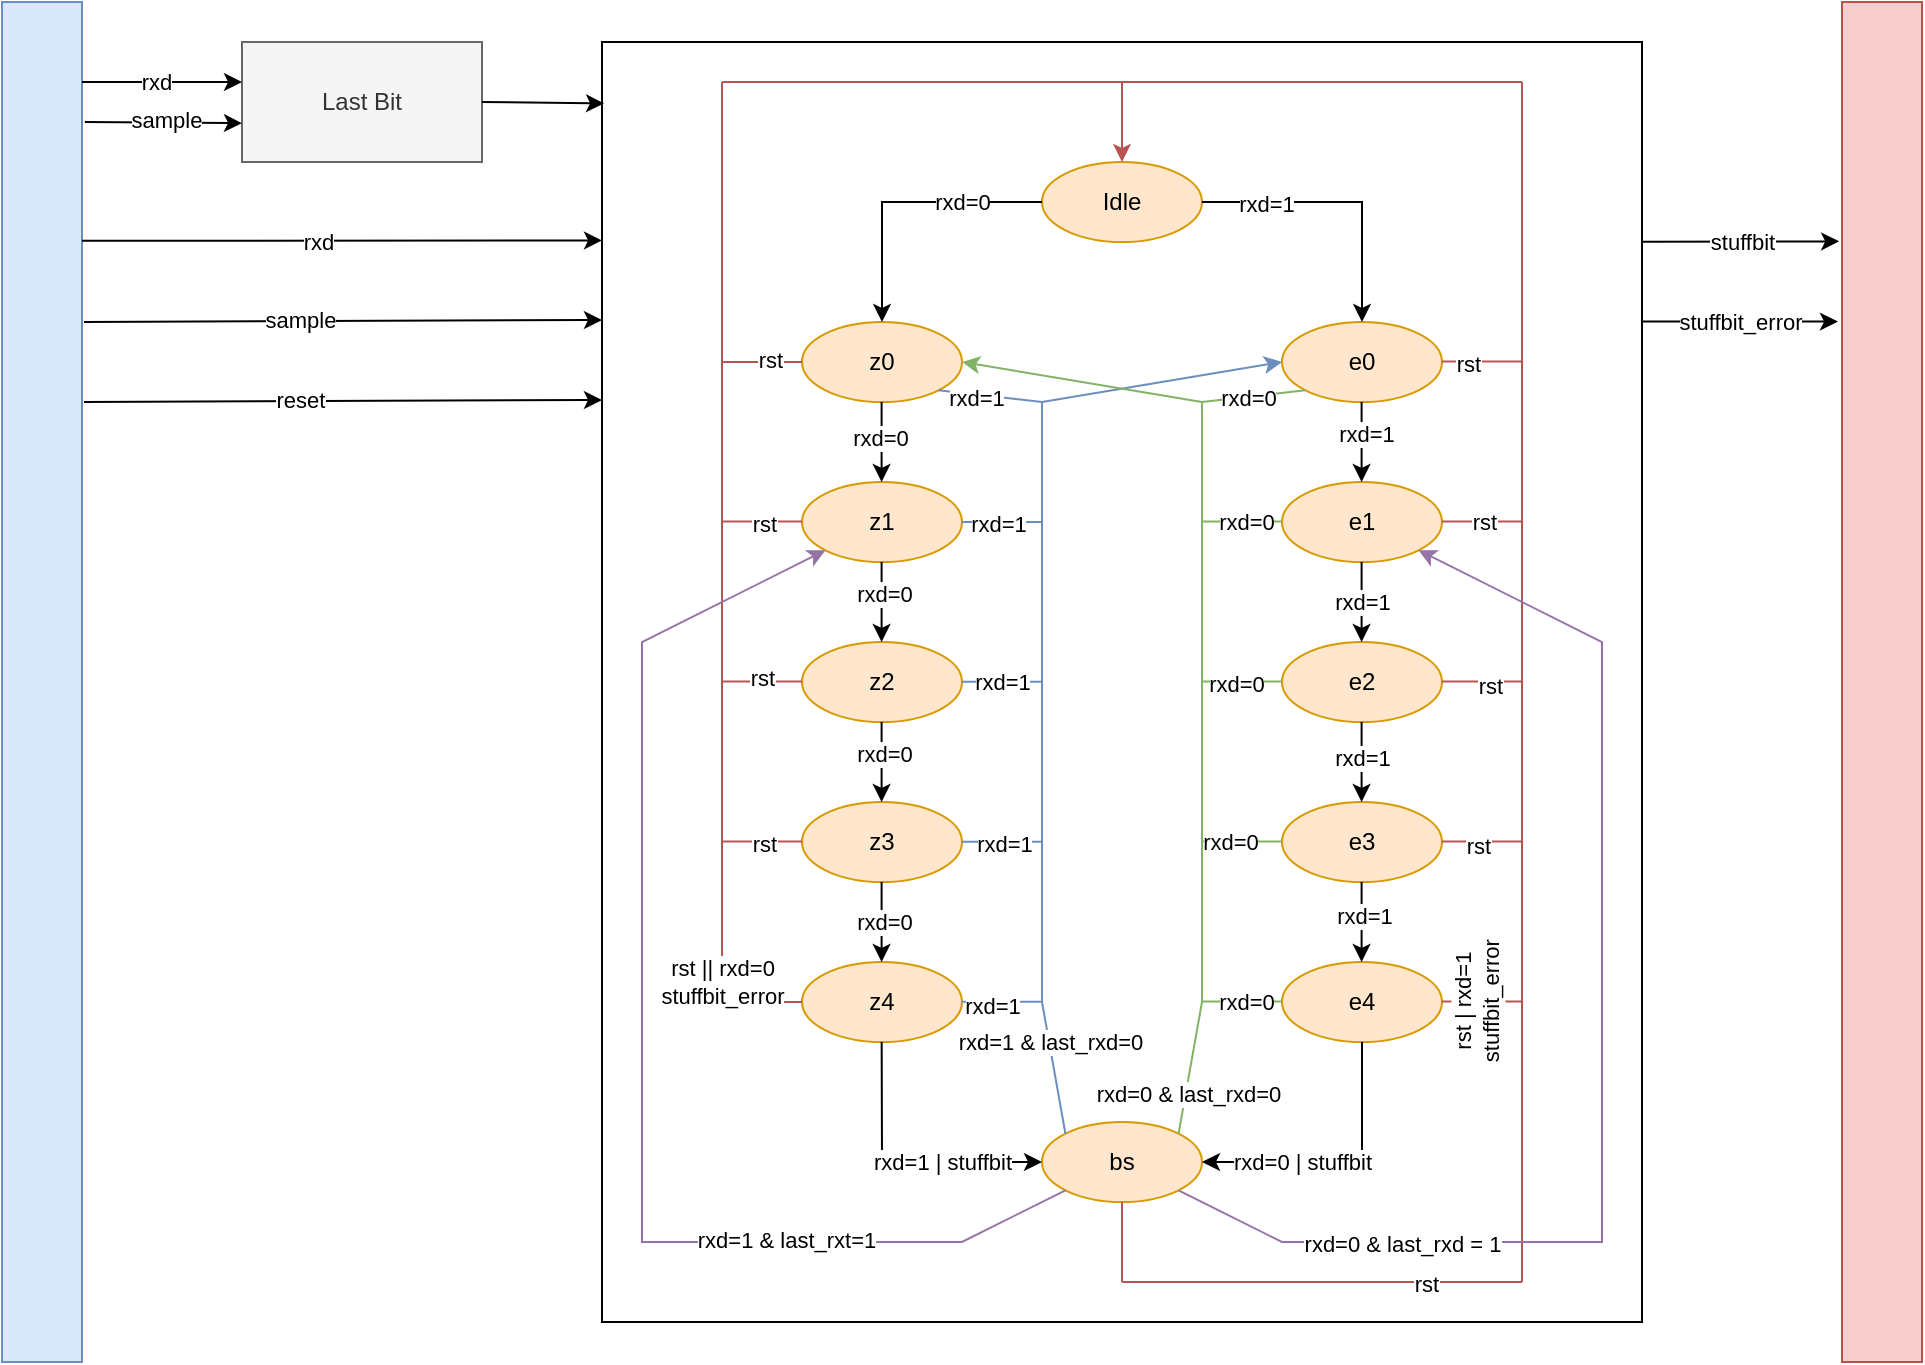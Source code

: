 <mxfile version="24.7.17">
  <diagram name="Seite-1" id="jhIarChRG7f88SDeRfli">
    <mxGraphModel dx="2022" dy="733" grid="1" gridSize="10" guides="1" tooltips="1" connect="1" arrows="1" fold="1" page="1" pageScale="1" pageWidth="827" pageHeight="1169" math="0" shadow="0">
      <root>
        <mxCell id="0" />
        <mxCell id="1" parent="0" />
        <mxCell id="7bdO0_Jatn6OFKNcG_lT-108" value="" style="rounded=0;whiteSpace=wrap;html=1;" vertex="1" parent="1">
          <mxGeometry x="100" y="340" width="520" height="640" as="geometry" />
        </mxCell>
        <mxCell id="7bdO0_Jatn6OFKNcG_lT-1" value="Idle" style="ellipse;whiteSpace=wrap;html=1;fillColor=#ffe6cc;strokeColor=#d79b00;" vertex="1" parent="1">
          <mxGeometry x="320" y="400" width="80" height="40" as="geometry" />
        </mxCell>
        <mxCell id="7bdO0_Jatn6OFKNcG_lT-2" value="z0" style="ellipse;whiteSpace=wrap;html=1;fillColor=#ffe6cc;strokeColor=#d79b00;" vertex="1" parent="1">
          <mxGeometry x="200" y="480" width="80" height="40" as="geometry" />
        </mxCell>
        <mxCell id="7bdO0_Jatn6OFKNcG_lT-3" value="z1" style="ellipse;whiteSpace=wrap;html=1;fillColor=#ffe6cc;strokeColor=#d79b00;" vertex="1" parent="1">
          <mxGeometry x="200" y="560" width="80" height="40" as="geometry" />
        </mxCell>
        <mxCell id="7bdO0_Jatn6OFKNcG_lT-4" value="z2" style="ellipse;whiteSpace=wrap;html=1;fillColor=#ffe6cc;strokeColor=#d79b00;" vertex="1" parent="1">
          <mxGeometry x="200" y="640" width="80" height="40" as="geometry" />
        </mxCell>
        <mxCell id="7bdO0_Jatn6OFKNcG_lT-5" value="z3" style="ellipse;whiteSpace=wrap;html=1;fillColor=#ffe6cc;strokeColor=#d79b00;" vertex="1" parent="1">
          <mxGeometry x="200" y="720" width="80" height="40" as="geometry" />
        </mxCell>
        <mxCell id="7bdO0_Jatn6OFKNcG_lT-6" value="z4" style="ellipse;whiteSpace=wrap;html=1;fillColor=#ffe6cc;strokeColor=#d79b00;" vertex="1" parent="1">
          <mxGeometry x="200" y="800" width="80" height="40" as="geometry" />
        </mxCell>
        <mxCell id="7bdO0_Jatn6OFKNcG_lT-7" value="e0" style="ellipse;whiteSpace=wrap;html=1;fillColor=#ffe6cc;strokeColor=#d79b00;" vertex="1" parent="1">
          <mxGeometry x="440" y="480" width="80" height="40" as="geometry" />
        </mxCell>
        <mxCell id="7bdO0_Jatn6OFKNcG_lT-8" value="e1" style="ellipse;whiteSpace=wrap;html=1;fillColor=#ffe6cc;strokeColor=#d79b00;" vertex="1" parent="1">
          <mxGeometry x="440" y="560" width="80" height="40" as="geometry" />
        </mxCell>
        <mxCell id="7bdO0_Jatn6OFKNcG_lT-9" value="e2" style="ellipse;whiteSpace=wrap;html=1;fillColor=#ffe6cc;strokeColor=#d79b00;" vertex="1" parent="1">
          <mxGeometry x="440" y="640" width="80" height="40" as="geometry" />
        </mxCell>
        <mxCell id="7bdO0_Jatn6OFKNcG_lT-10" value="e3" style="ellipse;whiteSpace=wrap;html=1;fillColor=#ffe6cc;strokeColor=#d79b00;" vertex="1" parent="1">
          <mxGeometry x="440" y="720" width="80" height="40" as="geometry" />
        </mxCell>
        <mxCell id="7bdO0_Jatn6OFKNcG_lT-11" value="e4" style="ellipse;whiteSpace=wrap;html=1;fillColor=#ffe6cc;strokeColor=#d79b00;" vertex="1" parent="1">
          <mxGeometry x="440" y="800" width="80" height="40" as="geometry" />
        </mxCell>
        <mxCell id="7bdO0_Jatn6OFKNcG_lT-12" value="bs" style="ellipse;whiteSpace=wrap;html=1;fillColor=#ffe6cc;strokeColor=#d79b00;" vertex="1" parent="1">
          <mxGeometry x="320" y="880" width="80" height="40" as="geometry" />
        </mxCell>
        <mxCell id="7bdO0_Jatn6OFKNcG_lT-13" value="" style="endArrow=classic;html=1;rounded=0;exitX=0;exitY=0.5;exitDx=0;exitDy=0;entryX=0.5;entryY=0;entryDx=0;entryDy=0;" edge="1" parent="1" source="7bdO0_Jatn6OFKNcG_lT-1" target="7bdO0_Jatn6OFKNcG_lT-2">
          <mxGeometry width="50" height="50" relative="1" as="geometry">
            <mxPoint x="240" y="410" as="sourcePoint" />
            <mxPoint x="290" y="360" as="targetPoint" />
            <Array as="points">
              <mxPoint x="240" y="420" />
            </Array>
          </mxGeometry>
        </mxCell>
        <mxCell id="7bdO0_Jatn6OFKNcG_lT-63" value="rxd=0" style="edgeLabel;html=1;align=center;verticalAlign=middle;resizable=0;points=[];" vertex="1" connectable="0" parent="7bdO0_Jatn6OFKNcG_lT-13">
          <mxGeometry x="-0.138" y="2" relative="1" as="geometry">
            <mxPoint x="20" y="-2" as="offset" />
          </mxGeometry>
        </mxCell>
        <mxCell id="7bdO0_Jatn6OFKNcG_lT-14" value="" style="endArrow=classic;html=1;rounded=0;exitX=1;exitY=0.5;exitDx=0;exitDy=0;entryX=0.5;entryY=0;entryDx=0;entryDy=0;" edge="1" parent="1" source="7bdO0_Jatn6OFKNcG_lT-1" target="7bdO0_Jatn6OFKNcG_lT-7">
          <mxGeometry width="50" height="50" relative="1" as="geometry">
            <mxPoint x="430" y="420" as="sourcePoint" />
            <mxPoint x="480" y="370" as="targetPoint" />
            <Array as="points">
              <mxPoint x="480" y="420" />
            </Array>
          </mxGeometry>
        </mxCell>
        <mxCell id="7bdO0_Jatn6OFKNcG_lT-75" value="rxd=1" style="edgeLabel;html=1;align=center;verticalAlign=middle;resizable=0;points=[];" vertex="1" connectable="0" parent="7bdO0_Jatn6OFKNcG_lT-14">
          <mxGeometry x="-0.546" y="-1" relative="1" as="geometry">
            <mxPoint as="offset" />
          </mxGeometry>
        </mxCell>
        <mxCell id="7bdO0_Jatn6OFKNcG_lT-15" value="" style="endArrow=classic;html=1;rounded=0;" edge="1" parent="1">
          <mxGeometry width="50" height="50" relative="1" as="geometry">
            <mxPoint x="239.8" y="520" as="sourcePoint" />
            <mxPoint x="239.8" y="560" as="targetPoint" />
          </mxGeometry>
        </mxCell>
        <mxCell id="7bdO0_Jatn6OFKNcG_lT-64" value="rxd=0" style="edgeLabel;html=1;align=center;verticalAlign=middle;resizable=0;points=[];" vertex="1" connectable="0" parent="7bdO0_Jatn6OFKNcG_lT-15">
          <mxGeometry x="-0.133" y="-1" relative="1" as="geometry">
            <mxPoint as="offset" />
          </mxGeometry>
        </mxCell>
        <mxCell id="7bdO0_Jatn6OFKNcG_lT-16" value="" style="endArrow=classic;html=1;rounded=0;" edge="1" parent="1">
          <mxGeometry width="50" height="50" relative="1" as="geometry">
            <mxPoint x="239.8" y="600" as="sourcePoint" />
            <mxPoint x="239.8" y="640" as="targetPoint" />
          </mxGeometry>
        </mxCell>
        <mxCell id="7bdO0_Jatn6OFKNcG_lT-65" value="rxd=0" style="edgeLabel;html=1;align=center;verticalAlign=middle;resizable=0;points=[];" vertex="1" connectable="0" parent="7bdO0_Jatn6OFKNcG_lT-16">
          <mxGeometry x="-0.2" y="1" relative="1" as="geometry">
            <mxPoint as="offset" />
          </mxGeometry>
        </mxCell>
        <mxCell id="7bdO0_Jatn6OFKNcG_lT-17" value="" style="endArrow=classic;html=1;rounded=0;" edge="1" parent="1">
          <mxGeometry width="50" height="50" relative="1" as="geometry">
            <mxPoint x="239.8" y="680" as="sourcePoint" />
            <mxPoint x="239.8" y="720" as="targetPoint" />
          </mxGeometry>
        </mxCell>
        <mxCell id="7bdO0_Jatn6OFKNcG_lT-66" value="rxd=0" style="edgeLabel;html=1;align=center;verticalAlign=middle;resizable=0;points=[];" vertex="1" connectable="0" parent="7bdO0_Jatn6OFKNcG_lT-17">
          <mxGeometry x="-0.217" y="1" relative="1" as="geometry">
            <mxPoint as="offset" />
          </mxGeometry>
        </mxCell>
        <mxCell id="7bdO0_Jatn6OFKNcG_lT-18" value="" style="endArrow=classic;html=1;rounded=0;" edge="1" parent="1">
          <mxGeometry width="50" height="50" relative="1" as="geometry">
            <mxPoint x="239.8" y="760" as="sourcePoint" />
            <mxPoint x="239.8" y="800" as="targetPoint" />
          </mxGeometry>
        </mxCell>
        <mxCell id="7bdO0_Jatn6OFKNcG_lT-67" value="rxd=0" style="edgeLabel;html=1;align=center;verticalAlign=middle;resizable=0;points=[];" vertex="1" connectable="0" parent="7bdO0_Jatn6OFKNcG_lT-18">
          <mxGeometry x="-0.033" y="1" relative="1" as="geometry">
            <mxPoint as="offset" />
          </mxGeometry>
        </mxCell>
        <mxCell id="7bdO0_Jatn6OFKNcG_lT-19" value="" style="endArrow=classic;html=1;rounded=0;" edge="1" parent="1">
          <mxGeometry width="50" height="50" relative="1" as="geometry">
            <mxPoint x="479.8" y="520" as="sourcePoint" />
            <mxPoint x="479.8" y="560" as="targetPoint" />
          </mxGeometry>
        </mxCell>
        <mxCell id="7bdO0_Jatn6OFKNcG_lT-74" value="rxd=1" style="edgeLabel;html=1;align=center;verticalAlign=middle;resizable=0;points=[];" vertex="1" connectable="0" parent="7bdO0_Jatn6OFKNcG_lT-19">
          <mxGeometry x="-0.188" y="2" relative="1" as="geometry">
            <mxPoint as="offset" />
          </mxGeometry>
        </mxCell>
        <mxCell id="7bdO0_Jatn6OFKNcG_lT-20" value="" style="endArrow=classic;html=1;rounded=0;" edge="1" parent="1">
          <mxGeometry width="50" height="50" relative="1" as="geometry">
            <mxPoint x="479.8" y="600" as="sourcePoint" />
            <mxPoint x="479.8" y="640" as="targetPoint" />
          </mxGeometry>
        </mxCell>
        <mxCell id="7bdO0_Jatn6OFKNcG_lT-76" value="rxd=1" style="edgeLabel;html=1;align=center;verticalAlign=middle;resizable=0;points=[];" vertex="1" connectable="0" parent="7bdO0_Jatn6OFKNcG_lT-20">
          <mxGeometry x="0.05" y="1" relative="1" as="geometry">
            <mxPoint x="-1" y="-1" as="offset" />
          </mxGeometry>
        </mxCell>
        <mxCell id="7bdO0_Jatn6OFKNcG_lT-21" value="" style="endArrow=classic;html=1;rounded=0;" edge="1" parent="1">
          <mxGeometry width="50" height="50" relative="1" as="geometry">
            <mxPoint x="479.8" y="680" as="sourcePoint" />
            <mxPoint x="479.8" y="720" as="targetPoint" />
          </mxGeometry>
        </mxCell>
        <mxCell id="7bdO0_Jatn6OFKNcG_lT-77" value="rxd=1" style="edgeLabel;html=1;align=center;verticalAlign=middle;resizable=0;points=[];" vertex="1" connectable="0" parent="7bdO0_Jatn6OFKNcG_lT-21">
          <mxGeometry x="-0.093" relative="1" as="geometry">
            <mxPoint as="offset" />
          </mxGeometry>
        </mxCell>
        <mxCell id="7bdO0_Jatn6OFKNcG_lT-22" value="" style="endArrow=classic;html=1;rounded=0;" edge="1" parent="1">
          <mxGeometry width="50" height="50" relative="1" as="geometry">
            <mxPoint x="479.8" y="760" as="sourcePoint" />
            <mxPoint x="479.8" y="800" as="targetPoint" />
          </mxGeometry>
        </mxCell>
        <mxCell id="7bdO0_Jatn6OFKNcG_lT-78" value="rxd=1" style="edgeLabel;html=1;align=center;verticalAlign=middle;resizable=0;points=[];" vertex="1" connectable="0" parent="7bdO0_Jatn6OFKNcG_lT-22">
          <mxGeometry x="-0.141" y="1" relative="1" as="geometry">
            <mxPoint as="offset" />
          </mxGeometry>
        </mxCell>
        <mxCell id="7bdO0_Jatn6OFKNcG_lT-24" value="" style="endArrow=classic;html=1;rounded=0;entryX=0;entryY=0.5;entryDx=0;entryDy=0;fillColor=#dae8fc;strokeColor=#6c8ebf;" edge="1" parent="1" target="7bdO0_Jatn6OFKNcG_lT-7">
          <mxGeometry width="50" height="50" relative="1" as="geometry">
            <mxPoint x="320" y="520" as="sourcePoint" />
            <mxPoint x="400" y="510" as="targetPoint" />
          </mxGeometry>
        </mxCell>
        <mxCell id="7bdO0_Jatn6OFKNcG_lT-25" value="" style="endArrow=none;html=1;rounded=0;entryX=1;entryY=1;entryDx=0;entryDy=0;fillColor=#dae8fc;strokeColor=#6c8ebf;" edge="1" parent="1" target="7bdO0_Jatn6OFKNcG_lT-2">
          <mxGeometry width="50" height="50" relative="1" as="geometry">
            <mxPoint x="320" y="520" as="sourcePoint" />
            <mxPoint x="410" y="510" as="targetPoint" />
          </mxGeometry>
        </mxCell>
        <mxCell id="7bdO0_Jatn6OFKNcG_lT-81" value="rxd=1" style="edgeLabel;html=1;align=center;verticalAlign=middle;resizable=0;points=[];" vertex="1" connectable="0" parent="7bdO0_Jatn6OFKNcG_lT-25">
          <mxGeometry x="0.284" y="2" relative="1" as="geometry">
            <mxPoint as="offset" />
          </mxGeometry>
        </mxCell>
        <mxCell id="7bdO0_Jatn6OFKNcG_lT-26" value="" style="endArrow=none;html=1;rounded=0;fillColor=#dae8fc;strokeColor=#6c8ebf;" edge="1" parent="1">
          <mxGeometry width="50" height="50" relative="1" as="geometry">
            <mxPoint x="320" y="820" as="sourcePoint" />
            <mxPoint x="320" y="520" as="targetPoint" />
          </mxGeometry>
        </mxCell>
        <mxCell id="7bdO0_Jatn6OFKNcG_lT-28" value="" style="endArrow=none;html=1;rounded=0;exitX=1;exitY=0.5;exitDx=0;exitDy=0;fillColor=#dae8fc;strokeColor=#6c8ebf;" edge="1" parent="1" source="7bdO0_Jatn6OFKNcG_lT-3">
          <mxGeometry width="50" height="50" relative="1" as="geometry">
            <mxPoint x="310" y="600" as="sourcePoint" />
            <mxPoint x="320" y="580" as="targetPoint" />
          </mxGeometry>
        </mxCell>
        <mxCell id="7bdO0_Jatn6OFKNcG_lT-82" value="rxd=1" style="edgeLabel;html=1;align=center;verticalAlign=middle;resizable=0;points=[];" vertex="1" connectable="0" parent="7bdO0_Jatn6OFKNcG_lT-28">
          <mxGeometry x="-0.102" y="-1" relative="1" as="geometry">
            <mxPoint as="offset" />
          </mxGeometry>
        </mxCell>
        <mxCell id="7bdO0_Jatn6OFKNcG_lT-29" value="" style="endArrow=none;html=1;rounded=0;exitX=1;exitY=0.5;exitDx=0;exitDy=0;fillColor=#dae8fc;strokeColor=#6c8ebf;" edge="1" parent="1">
          <mxGeometry width="50" height="50" relative="1" as="geometry">
            <mxPoint x="280" y="659.83" as="sourcePoint" />
            <mxPoint x="320" y="659.83" as="targetPoint" />
          </mxGeometry>
        </mxCell>
        <mxCell id="7bdO0_Jatn6OFKNcG_lT-83" value="rxd=1" style="edgeLabel;html=1;align=center;verticalAlign=middle;resizable=0;points=[];" vertex="1" connectable="0" parent="7bdO0_Jatn6OFKNcG_lT-29">
          <mxGeometry x="-0.341" relative="1" as="geometry">
            <mxPoint x="7" as="offset" />
          </mxGeometry>
        </mxCell>
        <mxCell id="7bdO0_Jatn6OFKNcG_lT-30" value="" style="endArrow=none;html=1;rounded=0;exitX=1;exitY=0.5;exitDx=0;exitDy=0;fillColor=#dae8fc;strokeColor=#6c8ebf;" edge="1" parent="1">
          <mxGeometry width="50" height="50" relative="1" as="geometry">
            <mxPoint x="280" y="739.83" as="sourcePoint" />
            <mxPoint x="320" y="739.83" as="targetPoint" />
          </mxGeometry>
        </mxCell>
        <mxCell id="7bdO0_Jatn6OFKNcG_lT-84" value="rxd=1" style="edgeLabel;html=1;align=center;verticalAlign=middle;resizable=0;points=[];" vertex="1" connectable="0" parent="7bdO0_Jatn6OFKNcG_lT-30">
          <mxGeometry x="0.041" y="-1" relative="1" as="geometry">
            <mxPoint as="offset" />
          </mxGeometry>
        </mxCell>
        <mxCell id="7bdO0_Jatn6OFKNcG_lT-31" value="" style="endArrow=none;html=1;rounded=0;exitX=1;exitY=0.5;exitDx=0;exitDy=0;fillColor=#dae8fc;strokeColor=#6c8ebf;" edge="1" parent="1">
          <mxGeometry width="50" height="50" relative="1" as="geometry">
            <mxPoint x="280" y="819.83" as="sourcePoint" />
            <mxPoint x="320" y="819.83" as="targetPoint" />
          </mxGeometry>
        </mxCell>
        <mxCell id="7bdO0_Jatn6OFKNcG_lT-85" value="rxd=1" style="edgeLabel;html=1;align=center;verticalAlign=middle;resizable=0;points=[];" vertex="1" connectable="0" parent="7bdO0_Jatn6OFKNcG_lT-31">
          <mxGeometry x="-0.245" y="-2" relative="1" as="geometry">
            <mxPoint as="offset" />
          </mxGeometry>
        </mxCell>
        <mxCell id="7bdO0_Jatn6OFKNcG_lT-32" value="" style="endArrow=classic;html=1;rounded=0;entryX=0;entryY=0.5;entryDx=0;entryDy=0;" edge="1" parent="1" target="7bdO0_Jatn6OFKNcG_lT-12">
          <mxGeometry width="50" height="50" relative="1" as="geometry">
            <mxPoint x="239.83" y="840" as="sourcePoint" />
            <mxPoint x="239.83" y="880" as="targetPoint" />
            <Array as="points">
              <mxPoint x="240" y="900" />
            </Array>
          </mxGeometry>
        </mxCell>
        <mxCell id="7bdO0_Jatn6OFKNcG_lT-68" value="rxd=1 | stuffbit" style="edgeLabel;html=1;align=center;verticalAlign=middle;resizable=0;points=[];" vertex="1" connectable="0" parent="7bdO0_Jatn6OFKNcG_lT-32">
          <mxGeometry x="-0.166" y="1" relative="1" as="geometry">
            <mxPoint x="29" y="1" as="offset" />
          </mxGeometry>
        </mxCell>
        <mxCell id="7bdO0_Jatn6OFKNcG_lT-33" value="" style="endArrow=none;html=1;rounded=0;fillColor=#d5e8d4;strokeColor=#82b366;" edge="1" parent="1">
          <mxGeometry width="50" height="50" relative="1" as="geometry">
            <mxPoint x="400" y="820" as="sourcePoint" />
            <mxPoint x="400" y="520" as="targetPoint" />
          </mxGeometry>
        </mxCell>
        <mxCell id="7bdO0_Jatn6OFKNcG_lT-34" value="" style="endArrow=none;html=1;rounded=0;entryX=1;entryY=0.5;entryDx=0;entryDy=0;exitX=0;exitY=1;exitDx=0;exitDy=0;fillColor=#d5e8d4;strokeColor=#82b366;" edge="1" parent="1" source="7bdO0_Jatn6OFKNcG_lT-7">
          <mxGeometry width="50" height="50" relative="1" as="geometry">
            <mxPoint x="440" y="540" as="sourcePoint" />
            <mxPoint x="400" y="520" as="targetPoint" />
          </mxGeometry>
        </mxCell>
        <mxCell id="7bdO0_Jatn6OFKNcG_lT-92" value="rxd=0" style="edgeLabel;html=1;align=center;verticalAlign=middle;resizable=0;points=[];" vertex="1" connectable="0" parent="7bdO0_Jatn6OFKNcG_lT-34">
          <mxGeometry x="0.118" relative="1" as="geometry">
            <mxPoint as="offset" />
          </mxGeometry>
        </mxCell>
        <mxCell id="7bdO0_Jatn6OFKNcG_lT-35" value="" style="endArrow=classic;html=1;rounded=0;entryX=1;entryY=0.5;entryDx=0;entryDy=0;fillColor=#d5e8d4;strokeColor=#82b366;" edge="1" parent="1" target="7bdO0_Jatn6OFKNcG_lT-2">
          <mxGeometry width="50" height="50" relative="1" as="geometry">
            <mxPoint x="400" y="520" as="sourcePoint" />
            <mxPoint x="520" y="500" as="targetPoint" />
          </mxGeometry>
        </mxCell>
        <mxCell id="7bdO0_Jatn6OFKNcG_lT-36" value="" style="endArrow=none;html=1;rounded=0;exitX=1;exitY=0.5;exitDx=0;exitDy=0;fillColor=#d5e8d4;strokeColor=#82b366;" edge="1" parent="1">
          <mxGeometry width="50" height="50" relative="1" as="geometry">
            <mxPoint x="400" y="579.8" as="sourcePoint" />
            <mxPoint x="440" y="579.8" as="targetPoint" />
          </mxGeometry>
        </mxCell>
        <mxCell id="7bdO0_Jatn6OFKNcG_lT-91" value="rxd=0" style="edgeLabel;html=1;align=center;verticalAlign=middle;resizable=0;points=[];" vertex="1" connectable="0" parent="7bdO0_Jatn6OFKNcG_lT-36">
          <mxGeometry x="0.086" relative="1" as="geometry">
            <mxPoint as="offset" />
          </mxGeometry>
        </mxCell>
        <mxCell id="7bdO0_Jatn6OFKNcG_lT-37" value="" style="endArrow=none;html=1;rounded=0;exitX=1;exitY=0.5;exitDx=0;exitDy=0;fillColor=#d5e8d4;strokeColor=#82b366;" edge="1" parent="1">
          <mxGeometry width="50" height="50" relative="1" as="geometry">
            <mxPoint x="400" y="659.8" as="sourcePoint" />
            <mxPoint x="440" y="659.8" as="targetPoint" />
          </mxGeometry>
        </mxCell>
        <mxCell id="7bdO0_Jatn6OFKNcG_lT-90" value="rxd=0" style="edgeLabel;html=1;align=center;verticalAlign=middle;resizable=0;points=[];" vertex="1" connectable="0" parent="7bdO0_Jatn6OFKNcG_lT-37">
          <mxGeometry x="-0.164" y="-1" relative="1" as="geometry">
            <mxPoint as="offset" />
          </mxGeometry>
        </mxCell>
        <mxCell id="7bdO0_Jatn6OFKNcG_lT-38" value="" style="endArrow=none;html=1;rounded=0;exitX=1;exitY=0.5;exitDx=0;exitDy=0;fillColor=#d5e8d4;strokeColor=#82b366;" edge="1" parent="1">
          <mxGeometry width="50" height="50" relative="1" as="geometry">
            <mxPoint x="400" y="739.8" as="sourcePoint" />
            <mxPoint x="440" y="739.8" as="targetPoint" />
          </mxGeometry>
        </mxCell>
        <mxCell id="7bdO0_Jatn6OFKNcG_lT-89" value="rxd=0" style="edgeLabel;html=1;align=center;verticalAlign=middle;resizable=0;points=[];" vertex="1" connectable="0" parent="7bdO0_Jatn6OFKNcG_lT-38">
          <mxGeometry x="0.274" y="-2" relative="1" as="geometry">
            <mxPoint x="-12" y="-2" as="offset" />
          </mxGeometry>
        </mxCell>
        <mxCell id="7bdO0_Jatn6OFKNcG_lT-39" value="" style="endArrow=none;html=1;rounded=0;exitX=1;exitY=0.5;exitDx=0;exitDy=0;fillColor=#d5e8d4;strokeColor=#82b366;" edge="1" parent="1">
          <mxGeometry width="50" height="50" relative="1" as="geometry">
            <mxPoint x="400" y="819.8" as="sourcePoint" />
            <mxPoint x="440" y="819.8" as="targetPoint" />
          </mxGeometry>
        </mxCell>
        <mxCell id="7bdO0_Jatn6OFKNcG_lT-88" value="rxd=0" style="edgeLabel;html=1;align=center;verticalAlign=middle;resizable=0;points=[];" vertex="1" connectable="0" parent="7bdO0_Jatn6OFKNcG_lT-39">
          <mxGeometry x="0.112" relative="1" as="geometry">
            <mxPoint as="offset" />
          </mxGeometry>
        </mxCell>
        <mxCell id="7bdO0_Jatn6OFKNcG_lT-40" value="" style="endArrow=classic;html=1;rounded=0;entryX=1;entryY=0.5;entryDx=0;entryDy=0;" edge="1" parent="1" target="7bdO0_Jatn6OFKNcG_lT-12">
          <mxGeometry width="50" height="50" relative="1" as="geometry">
            <mxPoint x="480" y="840" as="sourcePoint" />
            <mxPoint x="530" y="790" as="targetPoint" />
            <Array as="points">
              <mxPoint x="480" y="900" />
            </Array>
          </mxGeometry>
        </mxCell>
        <mxCell id="7bdO0_Jatn6OFKNcG_lT-79" value="rxd=0 | stuffbit" style="edgeLabel;html=1;align=center;verticalAlign=middle;resizable=0;points=[];" vertex="1" connectable="0" parent="7bdO0_Jatn6OFKNcG_lT-40">
          <mxGeometry x="-0.134" relative="1" as="geometry">
            <mxPoint x="-30" as="offset" />
          </mxGeometry>
        </mxCell>
        <mxCell id="7bdO0_Jatn6OFKNcG_lT-41" value="" style="endArrow=none;html=1;rounded=0;exitX=0;exitY=0;exitDx=0;exitDy=0;fillColor=#dae8fc;strokeColor=#6c8ebf;" edge="1" parent="1" source="7bdO0_Jatn6OFKNcG_lT-12">
          <mxGeometry width="50" height="50" relative="1" as="geometry">
            <mxPoint x="335" y="860" as="sourcePoint" />
            <mxPoint x="320" y="820" as="targetPoint" />
          </mxGeometry>
        </mxCell>
        <mxCell id="7bdO0_Jatn6OFKNcG_lT-86" value="rxd=1 &amp;amp; last_rxd=0" style="edgeLabel;html=1;align=center;verticalAlign=middle;resizable=0;points=[];" vertex="1" connectable="0" parent="7bdO0_Jatn6OFKNcG_lT-41">
          <mxGeometry x="0.152" y="1" relative="1" as="geometry">
            <mxPoint y="-8" as="offset" />
          </mxGeometry>
        </mxCell>
        <mxCell id="7bdO0_Jatn6OFKNcG_lT-42" value="" style="endArrow=none;html=1;rounded=0;exitX=1;exitY=0;exitDx=0;exitDy=0;fillColor=#d5e8d4;strokeColor=#82b366;" edge="1" parent="1" source="7bdO0_Jatn6OFKNcG_lT-12">
          <mxGeometry width="50" height="50" relative="1" as="geometry">
            <mxPoint x="350" y="870" as="sourcePoint" />
            <mxPoint x="400" y="820" as="targetPoint" />
          </mxGeometry>
        </mxCell>
        <mxCell id="7bdO0_Jatn6OFKNcG_lT-87" value="rxd=0 &amp;amp; last_rxd=0" style="edgeLabel;html=1;align=center;verticalAlign=middle;resizable=0;points=[];" vertex="1" connectable="0" parent="7bdO0_Jatn6OFKNcG_lT-42">
          <mxGeometry x="-0.371" y="-1" relative="1" as="geometry">
            <mxPoint as="offset" />
          </mxGeometry>
        </mxCell>
        <mxCell id="7bdO0_Jatn6OFKNcG_lT-43" value="" style="endArrow=none;html=1;rounded=0;fillColor=#f8cecc;strokeColor=#b85450;" edge="1" parent="1">
          <mxGeometry width="50" height="50" relative="1" as="geometry">
            <mxPoint x="160" y="820" as="sourcePoint" />
            <mxPoint x="160" y="360" as="targetPoint" />
          </mxGeometry>
        </mxCell>
        <mxCell id="7bdO0_Jatn6OFKNcG_lT-44" value="" style="endArrow=none;html=1;rounded=0;fillColor=#f8cecc;strokeColor=#b85450;" edge="1" parent="1">
          <mxGeometry width="50" height="50" relative="1" as="geometry">
            <mxPoint x="560" y="820" as="sourcePoint" />
            <mxPoint x="560" y="360" as="targetPoint" />
          </mxGeometry>
        </mxCell>
        <mxCell id="7bdO0_Jatn6OFKNcG_lT-45" value="" style="endArrow=none;html=1;rounded=0;fillColor=#f8cecc;strokeColor=#b85450;" edge="1" parent="1">
          <mxGeometry width="50" height="50" relative="1" as="geometry">
            <mxPoint x="160" y="360" as="sourcePoint" />
            <mxPoint x="560" y="360" as="targetPoint" />
          </mxGeometry>
        </mxCell>
        <mxCell id="7bdO0_Jatn6OFKNcG_lT-46" value="" style="endArrow=classic;html=1;rounded=0;entryX=0.5;entryY=0;entryDx=0;entryDy=0;fillColor=#f8cecc;strokeColor=#b85450;" edge="1" parent="1" target="7bdO0_Jatn6OFKNcG_lT-1">
          <mxGeometry width="50" height="50" relative="1" as="geometry">
            <mxPoint x="360" y="360" as="sourcePoint" />
            <mxPoint x="490" y="390" as="targetPoint" />
          </mxGeometry>
        </mxCell>
        <mxCell id="7bdO0_Jatn6OFKNcG_lT-47" value="" style="endArrow=none;html=1;rounded=0;entryX=0;entryY=0.5;entryDx=0;entryDy=0;fillColor=#f8cecc;strokeColor=#b85450;" edge="1" parent="1" target="7bdO0_Jatn6OFKNcG_lT-6">
          <mxGeometry width="50" height="50" relative="1" as="geometry">
            <mxPoint x="160" y="820" as="sourcePoint" />
            <mxPoint x="120" y="840" as="targetPoint" />
          </mxGeometry>
        </mxCell>
        <mxCell id="7bdO0_Jatn6OFKNcG_lT-125" value="rst || rxd=0&lt;br&gt;stuffbit_error" style="edgeLabel;html=1;align=center;verticalAlign=middle;resizable=0;points=[];" vertex="1" connectable="0" parent="7bdO0_Jatn6OFKNcG_lT-47">
          <mxGeometry x="-0.306" y="1" relative="1" as="geometry">
            <mxPoint x="-14" y="-9" as="offset" />
          </mxGeometry>
        </mxCell>
        <mxCell id="7bdO0_Jatn6OFKNcG_lT-48" value="" style="endArrow=none;html=1;rounded=0;entryX=0;entryY=0.5;entryDx=0;entryDy=0;fillColor=#f8cecc;strokeColor=#b85450;" edge="1" parent="1">
          <mxGeometry width="50" height="50" relative="1" as="geometry">
            <mxPoint x="160" y="739.8" as="sourcePoint" />
            <mxPoint x="200" y="739.8" as="targetPoint" />
          </mxGeometry>
        </mxCell>
        <mxCell id="7bdO0_Jatn6OFKNcG_lT-100" value="rst" style="edgeLabel;html=1;align=center;verticalAlign=middle;resizable=0;points=[];" vertex="1" connectable="0" parent="7bdO0_Jatn6OFKNcG_lT-48">
          <mxGeometry x="0.06" y="-1" relative="1" as="geometry">
            <mxPoint as="offset" />
          </mxGeometry>
        </mxCell>
        <mxCell id="7bdO0_Jatn6OFKNcG_lT-49" value="" style="endArrow=none;html=1;rounded=0;entryX=0;entryY=0.5;entryDx=0;entryDy=0;fillColor=#f8cecc;strokeColor=#b85450;" edge="1" parent="1">
          <mxGeometry width="50" height="50" relative="1" as="geometry">
            <mxPoint x="160" y="659.8" as="sourcePoint" />
            <mxPoint x="200" y="659.8" as="targetPoint" />
          </mxGeometry>
        </mxCell>
        <mxCell id="7bdO0_Jatn6OFKNcG_lT-101" value="rst" style="edgeLabel;html=1;align=center;verticalAlign=middle;resizable=0;points=[];" vertex="1" connectable="0" parent="7bdO0_Jatn6OFKNcG_lT-49">
          <mxGeometry x="-0.02" y="2" relative="1" as="geometry">
            <mxPoint as="offset" />
          </mxGeometry>
        </mxCell>
        <mxCell id="7bdO0_Jatn6OFKNcG_lT-50" value="" style="endArrow=none;html=1;rounded=0;entryX=0;entryY=0.5;entryDx=0;entryDy=0;fillColor=#f8cecc;strokeColor=#b85450;" edge="1" parent="1">
          <mxGeometry width="50" height="50" relative="1" as="geometry">
            <mxPoint x="160" y="579.8" as="sourcePoint" />
            <mxPoint x="200" y="579.8" as="targetPoint" />
          </mxGeometry>
        </mxCell>
        <mxCell id="7bdO0_Jatn6OFKNcG_lT-102" value="rst" style="edgeLabel;html=1;align=center;verticalAlign=middle;resizable=0;points=[];" vertex="1" connectable="0" parent="7bdO0_Jatn6OFKNcG_lT-50">
          <mxGeometry x="0.04" y="-1" relative="1" as="geometry">
            <mxPoint as="offset" />
          </mxGeometry>
        </mxCell>
        <mxCell id="7bdO0_Jatn6OFKNcG_lT-51" value="" style="endArrow=none;html=1;rounded=0;entryX=0;entryY=0.5;entryDx=0;entryDy=0;fillColor=#f8cecc;strokeColor=#b85450;" edge="1" parent="1">
          <mxGeometry width="50" height="50" relative="1" as="geometry">
            <mxPoint x="160" y="500" as="sourcePoint" />
            <mxPoint x="200" y="500" as="targetPoint" />
          </mxGeometry>
        </mxCell>
        <mxCell id="7bdO0_Jatn6OFKNcG_lT-103" value="rst" style="edgeLabel;html=1;align=center;verticalAlign=middle;resizable=0;points=[];" vertex="1" connectable="0" parent="7bdO0_Jatn6OFKNcG_lT-51">
          <mxGeometry x="0.18" y="1" relative="1" as="geometry">
            <mxPoint as="offset" />
          </mxGeometry>
        </mxCell>
        <mxCell id="7bdO0_Jatn6OFKNcG_lT-52" value="" style="endArrow=none;html=1;rounded=0;entryX=0;entryY=0.5;entryDx=0;entryDy=0;fillColor=#f8cecc;strokeColor=#b85450;" edge="1" parent="1">
          <mxGeometry width="50" height="50" relative="1" as="geometry">
            <mxPoint x="520" y="499.8" as="sourcePoint" />
            <mxPoint x="560" y="499.8" as="targetPoint" />
          </mxGeometry>
        </mxCell>
        <mxCell id="7bdO0_Jatn6OFKNcG_lT-93" value="rst" style="edgeLabel;html=1;align=center;verticalAlign=middle;resizable=0;points=[];" vertex="1" connectable="0" parent="7bdO0_Jatn6OFKNcG_lT-52">
          <mxGeometry x="-0.34" y="-1" relative="1" as="geometry">
            <mxPoint as="offset" />
          </mxGeometry>
        </mxCell>
        <mxCell id="7bdO0_Jatn6OFKNcG_lT-53" value="" style="endArrow=none;html=1;rounded=0;entryX=0;entryY=0.5;entryDx=0;entryDy=0;fillColor=#f8cecc;strokeColor=#b85450;" edge="1" parent="1">
          <mxGeometry width="50" height="50" relative="1" as="geometry">
            <mxPoint x="520" y="579.8" as="sourcePoint" />
            <mxPoint x="560" y="579.8" as="targetPoint" />
          </mxGeometry>
        </mxCell>
        <mxCell id="7bdO0_Jatn6OFKNcG_lT-94" value="rst" style="edgeLabel;html=1;align=center;verticalAlign=middle;resizable=0;points=[];" vertex="1" connectable="0" parent="7bdO0_Jatn6OFKNcG_lT-53">
          <mxGeometry x="0.02" relative="1" as="geometry">
            <mxPoint as="offset" />
          </mxGeometry>
        </mxCell>
        <mxCell id="7bdO0_Jatn6OFKNcG_lT-54" value="" style="endArrow=none;html=1;rounded=0;entryX=0;entryY=0.5;entryDx=0;entryDy=0;fillColor=#f8cecc;strokeColor=#b85450;" edge="1" parent="1">
          <mxGeometry width="50" height="50" relative="1" as="geometry">
            <mxPoint x="520" y="659.8" as="sourcePoint" />
            <mxPoint x="560" y="659.8" as="targetPoint" />
          </mxGeometry>
        </mxCell>
        <mxCell id="7bdO0_Jatn6OFKNcG_lT-95" value="rst" style="edgeLabel;html=1;align=center;verticalAlign=middle;resizable=0;points=[];" vertex="1" connectable="0" parent="7bdO0_Jatn6OFKNcG_lT-54">
          <mxGeometry x="0.18" y="-2" relative="1" as="geometry">
            <mxPoint as="offset" />
          </mxGeometry>
        </mxCell>
        <mxCell id="7bdO0_Jatn6OFKNcG_lT-55" value="" style="endArrow=none;html=1;rounded=0;entryX=0;entryY=0.5;entryDx=0;entryDy=0;fillColor=#f8cecc;strokeColor=#b85450;" edge="1" parent="1">
          <mxGeometry width="50" height="50" relative="1" as="geometry">
            <mxPoint x="520" y="739.8" as="sourcePoint" />
            <mxPoint x="560" y="739.8" as="targetPoint" />
          </mxGeometry>
        </mxCell>
        <mxCell id="7bdO0_Jatn6OFKNcG_lT-96" value="rst" style="edgeLabel;html=1;align=center;verticalAlign=middle;resizable=0;points=[];" vertex="1" connectable="0" parent="7bdO0_Jatn6OFKNcG_lT-55">
          <mxGeometry x="-0.1" y="-2" relative="1" as="geometry">
            <mxPoint as="offset" />
          </mxGeometry>
        </mxCell>
        <mxCell id="7bdO0_Jatn6OFKNcG_lT-56" value="" style="endArrow=none;html=1;rounded=0;entryX=0;entryY=0.5;entryDx=0;entryDy=0;fillColor=#f8cecc;strokeColor=#b85450;" edge="1" parent="1">
          <mxGeometry width="50" height="50" relative="1" as="geometry">
            <mxPoint x="520" y="819.8" as="sourcePoint" />
            <mxPoint x="560" y="819.8" as="targetPoint" />
          </mxGeometry>
        </mxCell>
        <mxCell id="7bdO0_Jatn6OFKNcG_lT-97" value="rst | rxd=1&lt;br&gt;stuffbit_error" style="edgeLabel;html=1;align=center;verticalAlign=middle;resizable=0;points=[];rotation=-90;" vertex="1" connectable="0" parent="7bdO0_Jatn6OFKNcG_lT-56">
          <mxGeometry x="-0.16" relative="1" as="geometry">
            <mxPoint as="offset" />
          </mxGeometry>
        </mxCell>
        <mxCell id="7bdO0_Jatn6OFKNcG_lT-57" value="" style="endArrow=none;html=1;rounded=0;fillColor=#f8cecc;strokeColor=#b85450;" edge="1" parent="1">
          <mxGeometry width="50" height="50" relative="1" as="geometry">
            <mxPoint x="360" y="960" as="sourcePoint" />
            <mxPoint x="360" y="920" as="targetPoint" />
          </mxGeometry>
        </mxCell>
        <mxCell id="7bdO0_Jatn6OFKNcG_lT-58" value="" style="endArrow=none;html=1;rounded=0;fillColor=#f8cecc;strokeColor=#b85450;" edge="1" parent="1">
          <mxGeometry width="50" height="50" relative="1" as="geometry">
            <mxPoint x="360" y="960" as="sourcePoint" />
            <mxPoint x="560" y="960" as="targetPoint" />
          </mxGeometry>
        </mxCell>
        <mxCell id="7bdO0_Jatn6OFKNcG_lT-98" value="rst" style="edgeLabel;html=1;align=center;verticalAlign=middle;resizable=0;points=[];" vertex="1" connectable="0" parent="7bdO0_Jatn6OFKNcG_lT-58">
          <mxGeometry x="0.516" y="-1" relative="1" as="geometry">
            <mxPoint as="offset" />
          </mxGeometry>
        </mxCell>
        <mxCell id="7bdO0_Jatn6OFKNcG_lT-59" value="" style="endArrow=none;html=1;rounded=0;fillColor=#f8cecc;strokeColor=#b85450;" edge="1" parent="1">
          <mxGeometry width="50" height="50" relative="1" as="geometry">
            <mxPoint x="560" y="960" as="sourcePoint" />
            <mxPoint x="560" y="820" as="targetPoint" />
          </mxGeometry>
        </mxCell>
        <mxCell id="7bdO0_Jatn6OFKNcG_lT-104" value="" style="endArrow=classic;html=1;rounded=0;exitX=0;exitY=1;exitDx=0;exitDy=0;entryX=0;entryY=1;entryDx=0;entryDy=0;fillColor=#e1d5e7;strokeColor=#9673a6;" edge="1" parent="1" source="7bdO0_Jatn6OFKNcG_lT-12" target="7bdO0_Jatn6OFKNcG_lT-3">
          <mxGeometry width="50" height="50" relative="1" as="geometry">
            <mxPoint x="331.716" y="930.002" as="sourcePoint" />
            <mxPoint x="120" y="580" as="targetPoint" />
            <Array as="points">
              <mxPoint x="280" y="940" />
              <mxPoint x="120" y="940" />
              <mxPoint x="120" y="640" />
            </Array>
          </mxGeometry>
        </mxCell>
        <mxCell id="7bdO0_Jatn6OFKNcG_lT-106" value="rxd=1 &amp;amp; last_rxt=1" style="edgeLabel;html=1;align=center;verticalAlign=middle;resizable=0;points=[];" vertex="1" connectable="0" parent="7bdO0_Jatn6OFKNcG_lT-104">
          <mxGeometry x="-0.528" y="-1" relative="1" as="geometry">
            <mxPoint as="offset" />
          </mxGeometry>
        </mxCell>
        <mxCell id="7bdO0_Jatn6OFKNcG_lT-105" value="" style="endArrow=classic;html=1;rounded=0;exitX=1;exitY=1;exitDx=0;exitDy=0;entryX=1;entryY=1;entryDx=0;entryDy=0;fillColor=#e1d5e7;strokeColor=#9673a6;" edge="1" parent="1" source="7bdO0_Jatn6OFKNcG_lT-12" target="7bdO0_Jatn6OFKNcG_lT-8">
          <mxGeometry width="50" height="50" relative="1" as="geometry">
            <mxPoint x="470" y="940" as="sourcePoint" />
            <mxPoint x="640" y="920" as="targetPoint" />
            <Array as="points">
              <mxPoint x="440" y="940" />
              <mxPoint x="600" y="940" />
              <mxPoint x="600" y="640" />
            </Array>
          </mxGeometry>
        </mxCell>
        <mxCell id="7bdO0_Jatn6OFKNcG_lT-107" value="rxd=0 &amp;amp; last_rxd = 1" style="edgeLabel;html=1;align=center;verticalAlign=middle;resizable=0;points=[];" vertex="1" connectable="0" parent="7bdO0_Jatn6OFKNcG_lT-105">
          <mxGeometry x="-0.72" y="-1" relative="1" as="geometry">
            <mxPoint x="31" as="offset" />
          </mxGeometry>
        </mxCell>
        <mxCell id="7bdO0_Jatn6OFKNcG_lT-109" value="Last Bit" style="rounded=0;whiteSpace=wrap;html=1;fillColor=#f5f5f5;fontColor=#333333;strokeColor=#666666;" vertex="1" parent="1">
          <mxGeometry x="-80" y="340" width="120" height="60" as="geometry" />
        </mxCell>
        <mxCell id="7bdO0_Jatn6OFKNcG_lT-110" value="" style="endArrow=classic;html=1;rounded=0;entryX=0.002;entryY=0.048;entryDx=0;entryDy=0;entryPerimeter=0;" edge="1" parent="1" target="7bdO0_Jatn6OFKNcG_lT-108">
          <mxGeometry width="50" height="50" relative="1" as="geometry">
            <mxPoint x="40" y="370" as="sourcePoint" />
            <mxPoint x="90" y="320" as="targetPoint" />
          </mxGeometry>
        </mxCell>
        <mxCell id="7bdO0_Jatn6OFKNcG_lT-111" value="" style="rounded=0;whiteSpace=wrap;html=1;fillColor=#dae8fc;strokeColor=#6c8ebf;" vertex="1" parent="1">
          <mxGeometry x="-200" y="320" width="40" height="680" as="geometry" />
        </mxCell>
        <mxCell id="7bdO0_Jatn6OFKNcG_lT-112" value="" style="rounded=0;whiteSpace=wrap;html=1;fillColor=#f8cecc;strokeColor=#b85450;" vertex="1" parent="1">
          <mxGeometry x="720" y="320" width="40" height="680" as="geometry" />
        </mxCell>
        <mxCell id="7bdO0_Jatn6OFKNcG_lT-113" value="" style="endArrow=classic;html=1;rounded=0;entryX=0;entryY=0.5;entryDx=0;entryDy=0;" edge="1" parent="1">
          <mxGeometry width="50" height="50" relative="1" as="geometry">
            <mxPoint x="-160" y="360" as="sourcePoint" />
            <mxPoint x="-80" y="360" as="targetPoint" />
          </mxGeometry>
        </mxCell>
        <mxCell id="7bdO0_Jatn6OFKNcG_lT-114" value="rxd" style="edgeLabel;html=1;align=center;verticalAlign=middle;resizable=0;points=[];" vertex="1" connectable="0" parent="7bdO0_Jatn6OFKNcG_lT-113">
          <mxGeometry x="-0.093" relative="1" as="geometry">
            <mxPoint as="offset" />
          </mxGeometry>
        </mxCell>
        <mxCell id="7bdO0_Jatn6OFKNcG_lT-115" value="" style="endArrow=classic;html=1;rounded=0;entryX=0;entryY=0.155;entryDx=0;entryDy=0;entryPerimeter=0;" edge="1" parent="1" target="7bdO0_Jatn6OFKNcG_lT-108">
          <mxGeometry width="50" height="50" relative="1" as="geometry">
            <mxPoint x="-160" y="439.43" as="sourcePoint" />
            <mxPoint x="-80" y="439.43" as="targetPoint" />
          </mxGeometry>
        </mxCell>
        <mxCell id="7bdO0_Jatn6OFKNcG_lT-116" value="rxd" style="edgeLabel;html=1;align=center;verticalAlign=middle;resizable=0;points=[];" vertex="1" connectable="0" parent="7bdO0_Jatn6OFKNcG_lT-115">
          <mxGeometry x="-0.093" relative="1" as="geometry">
            <mxPoint as="offset" />
          </mxGeometry>
        </mxCell>
        <mxCell id="7bdO0_Jatn6OFKNcG_lT-117" value="" style="endArrow=classic;html=1;rounded=0;entryX=-0.012;entryY=0.843;entryDx=0;entryDy=0;entryPerimeter=0;" edge="1" parent="1">
          <mxGeometry width="50" height="50" relative="1" as="geometry">
            <mxPoint x="-158.56" y="380" as="sourcePoint" />
            <mxPoint x="-80.0" y="380.58" as="targetPoint" />
          </mxGeometry>
        </mxCell>
        <mxCell id="7bdO0_Jatn6OFKNcG_lT-118" value="sample" style="edgeLabel;html=1;align=center;verticalAlign=middle;resizable=0;points=[];" vertex="1" connectable="0" parent="7bdO0_Jatn6OFKNcG_lT-117">
          <mxGeometry x="-0.251" y="1" relative="1" as="geometry">
            <mxPoint x="11" as="offset" />
          </mxGeometry>
        </mxCell>
        <mxCell id="7bdO0_Jatn6OFKNcG_lT-119" value="" style="endArrow=classic;html=1;rounded=0;" edge="1" parent="1">
          <mxGeometry width="50" height="50" relative="1" as="geometry">
            <mxPoint x="-159" y="480" as="sourcePoint" />
            <mxPoint x="100" y="479" as="targetPoint" />
          </mxGeometry>
        </mxCell>
        <mxCell id="7bdO0_Jatn6OFKNcG_lT-120" value="sample" style="edgeLabel;html=1;align=center;verticalAlign=middle;resizable=0;points=[];" vertex="1" connectable="0" parent="7bdO0_Jatn6OFKNcG_lT-119">
          <mxGeometry x="-0.251" y="1" relative="1" as="geometry">
            <mxPoint x="11" as="offset" />
          </mxGeometry>
        </mxCell>
        <mxCell id="7bdO0_Jatn6OFKNcG_lT-121" value="" style="endArrow=classic;html=1;rounded=0;" edge="1" parent="1">
          <mxGeometry width="50" height="50" relative="1" as="geometry">
            <mxPoint x="-159" y="520" as="sourcePoint" />
            <mxPoint x="100" y="519" as="targetPoint" />
          </mxGeometry>
        </mxCell>
        <mxCell id="7bdO0_Jatn6OFKNcG_lT-122" value="reset" style="edgeLabel;html=1;align=center;verticalAlign=middle;resizable=0;points=[];" vertex="1" connectable="0" parent="7bdO0_Jatn6OFKNcG_lT-121">
          <mxGeometry x="-0.251" y="1" relative="1" as="geometry">
            <mxPoint x="11" as="offset" />
          </mxGeometry>
        </mxCell>
        <mxCell id="7bdO0_Jatn6OFKNcG_lT-123" value="stuffbit" style="endArrow=classic;html=1;rounded=0;entryX=-0.036;entryY=0.176;entryDx=0;entryDy=0;entryPerimeter=0;exitX=1.001;exitY=0.156;exitDx=0;exitDy=0;exitPerimeter=0;" edge="1" parent="1" source="7bdO0_Jatn6OFKNcG_lT-108" target="7bdO0_Jatn6OFKNcG_lT-112">
          <mxGeometry width="50" height="50" relative="1" as="geometry">
            <mxPoint x="620" y="439" as="sourcePoint" />
            <mxPoint x="720" y="510" as="targetPoint" />
          </mxGeometry>
        </mxCell>
        <mxCell id="7bdO0_Jatn6OFKNcG_lT-124" value="stuffbit_error" style="endArrow=classic;html=1;rounded=0;entryX=-0.036;entryY=0.176;entryDx=0;entryDy=0;entryPerimeter=0;exitX=1.001;exitY=0.156;exitDx=0;exitDy=0;exitPerimeter=0;" edge="1" parent="1">
          <mxGeometry width="50" height="50" relative="1" as="geometry">
            <mxPoint x="620" y="479.81" as="sourcePoint" />
            <mxPoint x="718" y="479.81" as="targetPoint" />
          </mxGeometry>
        </mxCell>
      </root>
    </mxGraphModel>
  </diagram>
</mxfile>
